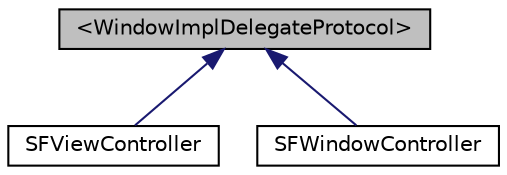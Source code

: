digraph "&lt;WindowImplDelegateProtocol&gt;"
{
 // LATEX_PDF_SIZE
  edge [fontname="Helvetica",fontsize="10",labelfontname="Helvetica",labelfontsize="10"];
  node [fontname="Helvetica",fontsize="10",shape=record];
  Node1 [label="\<WindowImplDelegateProtocol\>",height=0.2,width=0.4,color="black", fillcolor="grey75", style="filled", fontcolor="black",tooltip="Interface of the delegate of the window implementation."];
  Node1 -> Node2 [dir="back",color="midnightblue",fontsize="10",style="solid",fontname="Helvetica"];
  Node2 [label="SFViewController",height=0.2,width=0.4,color="black", fillcolor="white", style="filled",URL="$df/d00/interfaceSFViewController.html",tooltip="The view controller handles the view's orientation."];
  Node1 -> Node3 [dir="back",color="midnightblue",fontsize="10",style="solid",fontname="Helvetica"];
  Node3 [label="SFWindowController",height=0.2,width=0.4,color="black", fillcolor="white", style="filled",URL="$d7/d3d/interfaceSFWindowController.html",tooltip="Implementation of WindowImplDelegateProtocol for window management."];
}
